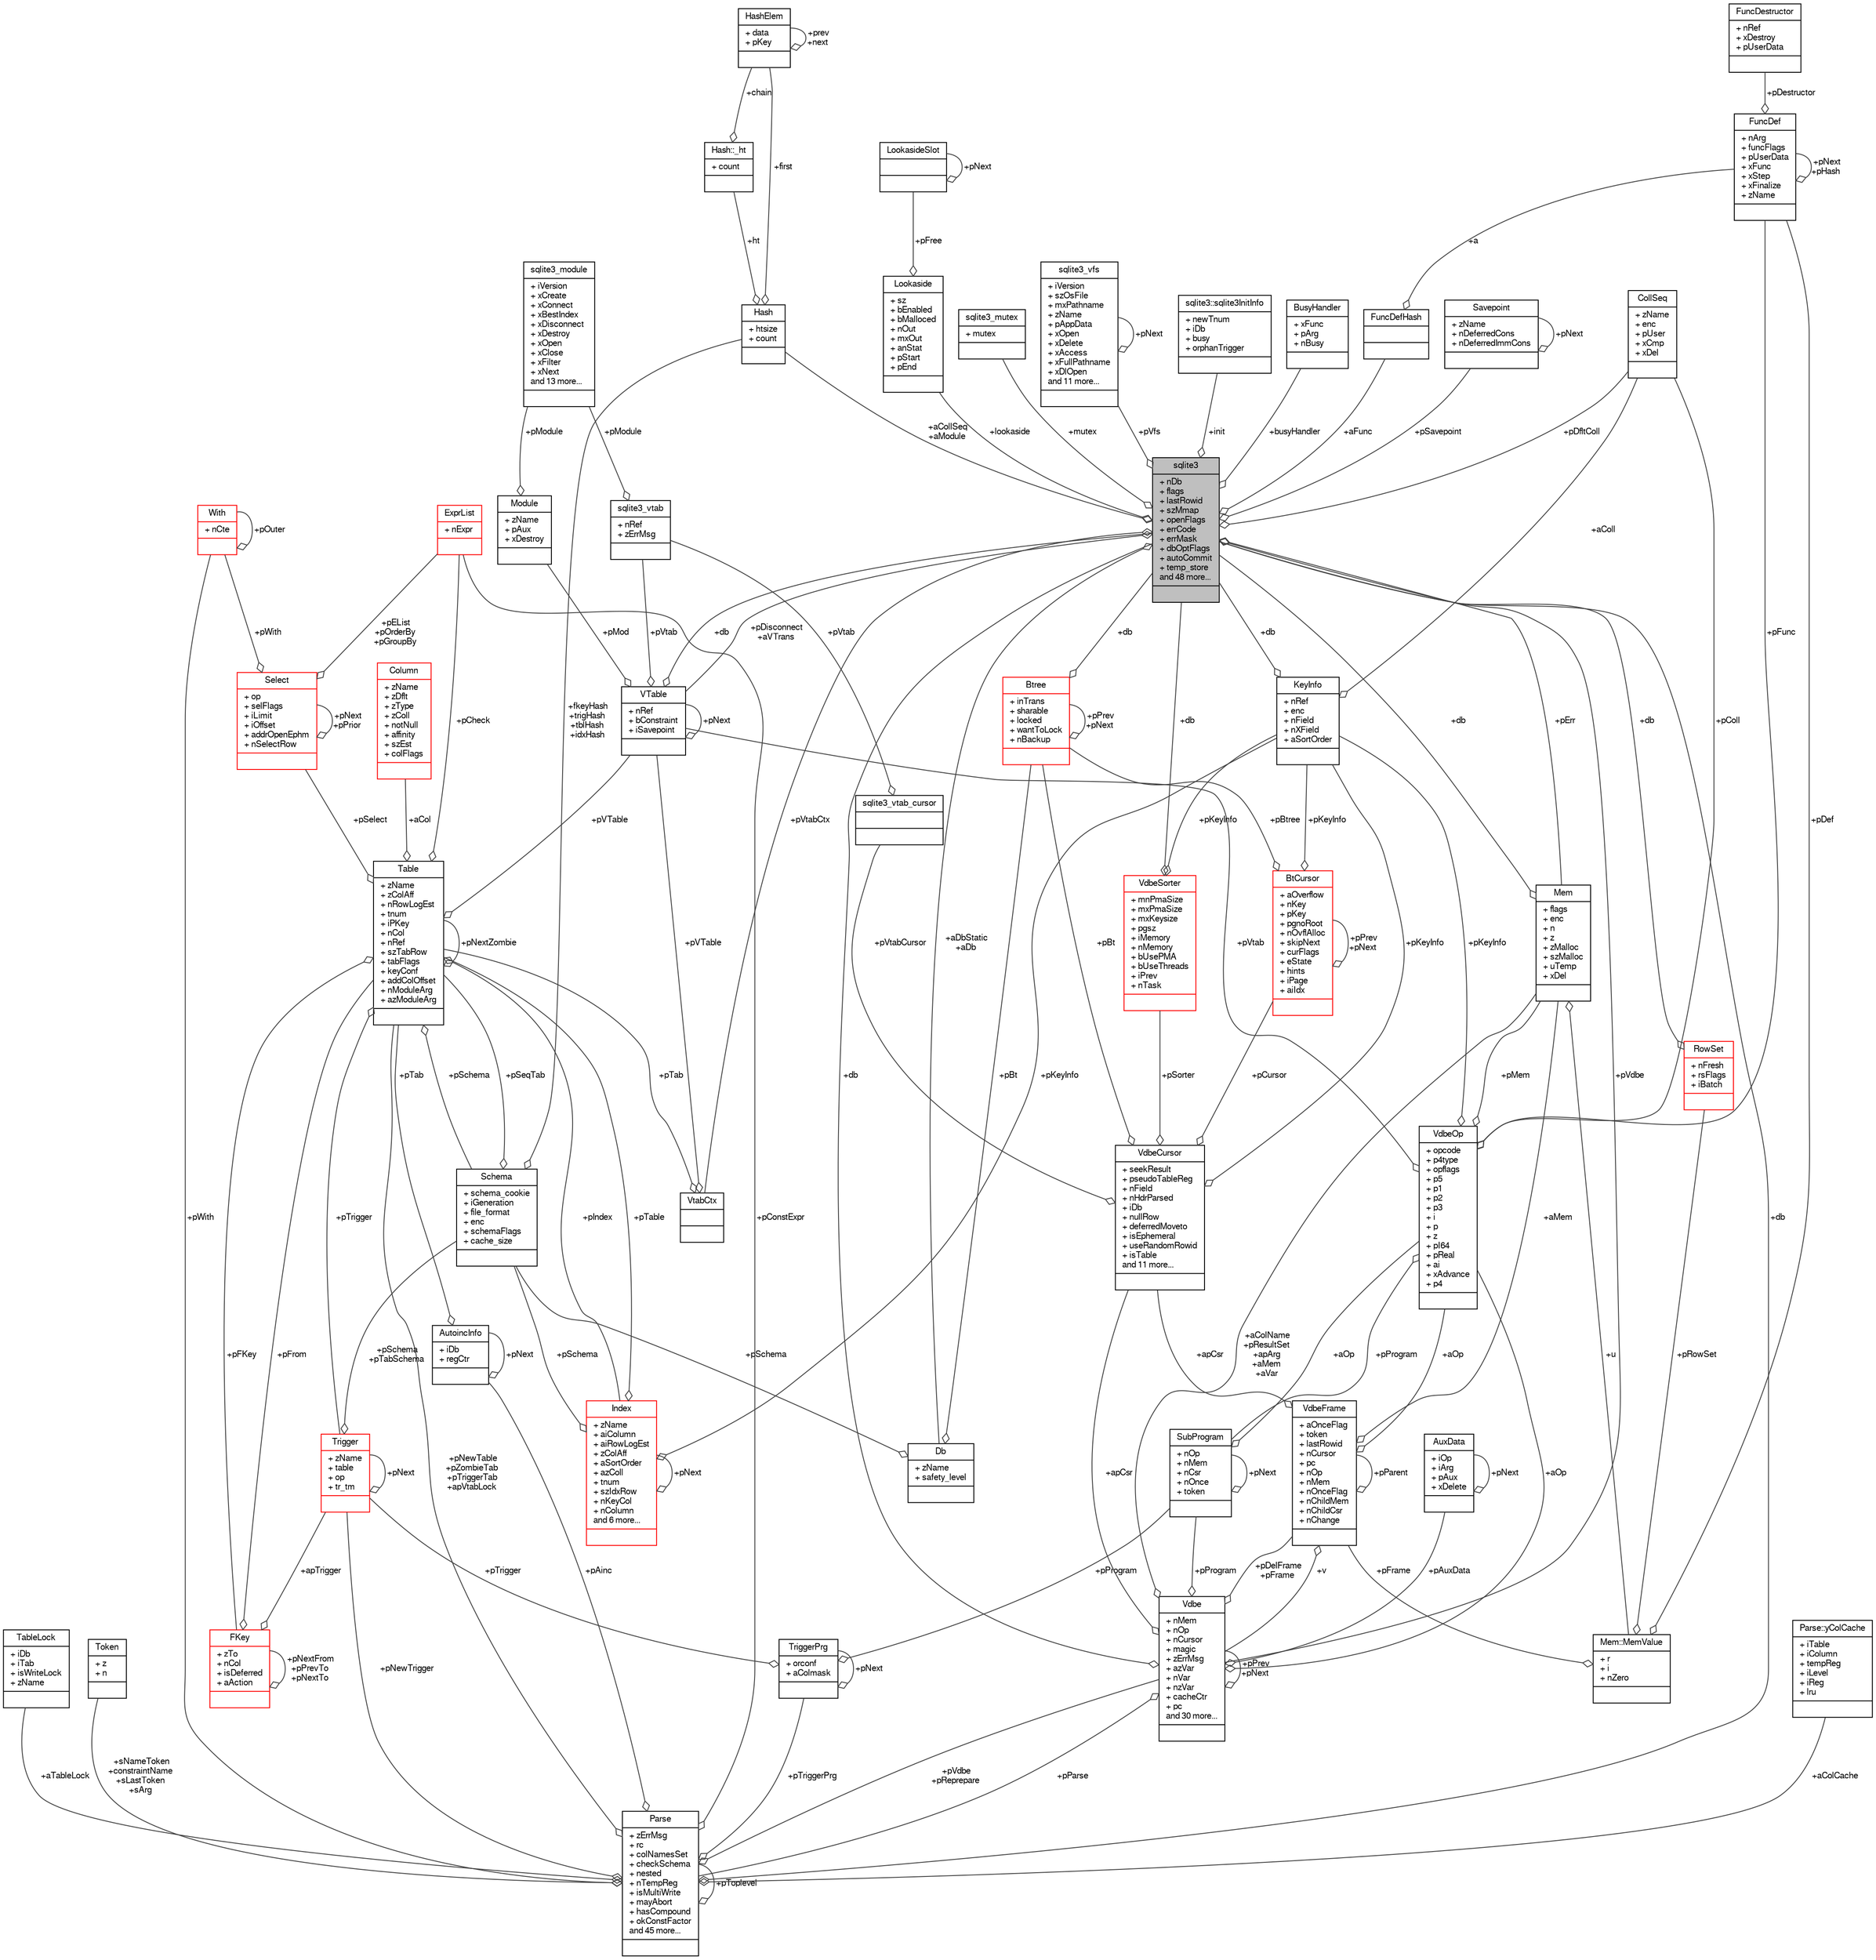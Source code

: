 digraph "sqlite3"
{
  edge [fontname="FreeSans",fontsize="10",labelfontname="FreeSans",labelfontsize="10"];
  node [fontname="FreeSans",fontsize="10",shape=record];
  Node1 [label="{sqlite3\n|+ nDb\l+ flags\l+ lastRowid\l+ szMmap\l+ openFlags\l+ errCode\l+ errMask\l+ dbOptFlags\l+ autoCommit\l+ temp_store\land 48 more...\l|}",height=0.2,width=0.4,color="black", fillcolor="grey75", style="filled", fontcolor="black"];
  Node2 -> Node1 [color="grey25",fontsize="10",style="solid",label=" +pErr" ,arrowhead="odiamond",fontname="FreeSans"];
  Node2 [label="{Mem\n|+ flags\l+ enc\l+ n\l+ z\l+ zMalloc\l+ szMalloc\l+ uTemp\l+ xDel\l|}",height=0.2,width=0.4,color="black", fillcolor="white", style="filled",URL="$structMem.html"];
  Node3 -> Node2 [color="grey25",fontsize="10",style="solid",label=" +u" ,arrowhead="odiamond",fontname="FreeSans"];
  Node3 [label="{Mem::MemValue\n|+ r\l+ i\l+ nZero\l|}",height=0.2,width=0.4,color="black", fillcolor="white", style="filled",URL="$unionMem_1_1MemValue.html"];
  Node4 -> Node3 [color="grey25",fontsize="10",style="solid",label=" +pFrame" ,arrowhead="odiamond",fontname="FreeSans"];
  Node4 [label="{VdbeFrame\n|+ aOnceFlag\l+ token\l+ lastRowid\l+ nCursor\l+ pc\l+ nOp\l+ nMem\l+ nOnceFlag\l+ nChildMem\l+ nChildCsr\l+ nChange\l|}",height=0.2,width=0.4,color="black", fillcolor="white", style="filled",URL="$structVdbeFrame.html"];
  Node2 -> Node4 [color="grey25",fontsize="10",style="solid",label=" +aMem" ,arrowhead="odiamond",fontname="FreeSans"];
  Node5 -> Node4 [color="grey25",fontsize="10",style="solid",label=" +v" ,arrowhead="odiamond",fontname="FreeSans"];
  Node5 [label="{Vdbe\n|+ nMem\l+ nOp\l+ nCursor\l+ magic\l+ zErrMsg\l+ azVar\l+ nVar\l+ nzVar\l+ cacheCtr\l+ pc\land 30 more...\l|}",height=0.2,width=0.4,color="black", fillcolor="white", style="filled",URL="$structVdbe.html"];
  Node5 -> Node5 [color="grey25",fontsize="10",style="solid",label=" +pPrev\n+pNext" ,arrowhead="odiamond",fontname="FreeSans"];
  Node2 -> Node5 [color="grey25",fontsize="10",style="solid",label=" +aColName\n+pResultSet\n+apArg\n+aMem\n+aVar" ,arrowhead="odiamond",fontname="FreeSans"];
  Node1 -> Node5 [color="grey25",fontsize="10",style="solid",label=" +db" ,arrowhead="odiamond",fontname="FreeSans"];
  Node4 -> Node5 [color="grey25",fontsize="10",style="solid",label=" +pDelFrame\n+pFrame" ,arrowhead="odiamond",fontname="FreeSans"];
  Node6 -> Node5 [color="grey25",fontsize="10",style="solid",label=" +pAuxData" ,arrowhead="odiamond",fontname="FreeSans"];
  Node6 [label="{AuxData\n|+ iOp\l+ iArg\l+ pAux\l+ xDelete\l|}",height=0.2,width=0.4,color="black", fillcolor="white", style="filled",URL="$structAuxData.html"];
  Node6 -> Node6 [color="grey25",fontsize="10",style="solid",label=" +pNext" ,arrowhead="odiamond",fontname="FreeSans"];
  Node7 -> Node5 [color="grey25",fontsize="10",style="solid",label=" +pProgram" ,arrowhead="odiamond",fontname="FreeSans"];
  Node7 [label="{SubProgram\n|+ nOp\l+ nMem\l+ nCsr\l+ nOnce\l+ token\l|}",height=0.2,width=0.4,color="black", fillcolor="white", style="filled",URL="$structSubProgram.html"];
  Node7 -> Node7 [color="grey25",fontsize="10",style="solid",label=" +pNext" ,arrowhead="odiamond",fontname="FreeSans"];
  Node8 -> Node7 [color="grey25",fontsize="10",style="solid",label=" +aOp" ,arrowhead="odiamond",fontname="FreeSans"];
  Node8 [label="{VdbeOp\n|+ opcode\l+ p4type\l+ opflags\l+ p5\l+ p1\l+ p2\l+ p3\l+ i\l+ p\l+ z\l+ pI64\l+ pReal\l+ ai\l+ xAdvance\l+ p4\l|}",height=0.2,width=0.4,color="black", fillcolor="white", style="filled",URL="$structVdbeOp.html"];
  Node2 -> Node8 [color="grey25",fontsize="10",style="solid",label=" +pMem" ,arrowhead="odiamond",fontname="FreeSans"];
  Node9 -> Node8 [color="grey25",fontsize="10",style="solid",label=" +pColl" ,arrowhead="odiamond",fontname="FreeSans"];
  Node9 [label="{CollSeq\n|+ zName\l+ enc\l+ pUser\l+ xCmp\l+ xDel\l|}",height=0.2,width=0.4,color="black", fillcolor="white", style="filled",URL="$structCollSeq.html"];
  Node10 -> Node8 [color="grey25",fontsize="10",style="solid",label=" +pVtab" ,arrowhead="odiamond",fontname="FreeSans"];
  Node10 [label="{VTable\n|+ nRef\l+ bConstraint\l+ iSavepoint\l|}",height=0.2,width=0.4,color="black", fillcolor="white", style="filled",URL="$structVTable.html"];
  Node1 -> Node10 [color="grey25",fontsize="10",style="solid",label=" +db" ,arrowhead="odiamond",fontname="FreeSans"];
  Node10 -> Node10 [color="grey25",fontsize="10",style="solid",label=" +pNext" ,arrowhead="odiamond",fontname="FreeSans"];
  Node11 -> Node10 [color="grey25",fontsize="10",style="solid",label=" +pMod" ,arrowhead="odiamond",fontname="FreeSans"];
  Node11 [label="{Module\n|+ zName\l+ pAux\l+ xDestroy\l|}",height=0.2,width=0.4,color="black", fillcolor="white", style="filled",URL="$structModule.html"];
  Node12 -> Node11 [color="grey25",fontsize="10",style="solid",label=" +pModule" ,arrowhead="odiamond",fontname="FreeSans"];
  Node12 [label="{sqlite3_module\n|+ iVersion\l+ xCreate\l+ xConnect\l+ xBestIndex\l+ xDisconnect\l+ xDestroy\l+ xOpen\l+ xClose\l+ xFilter\l+ xNext\land 13 more...\l|}",height=0.2,width=0.4,color="black", fillcolor="white", style="filled",URL="$structsqlite3__module.html"];
  Node13 -> Node10 [color="grey25",fontsize="10",style="solid",label=" +pVtab" ,arrowhead="odiamond",fontname="FreeSans"];
  Node13 [label="{sqlite3_vtab\n|+ nRef\l+ zErrMsg\l|}",height=0.2,width=0.4,color="black", fillcolor="white", style="filled",URL="$structsqlite3__vtab.html"];
  Node12 -> Node13 [color="grey25",fontsize="10",style="solid",label=" +pModule" ,arrowhead="odiamond",fontname="FreeSans"];
  Node7 -> Node8 [color="grey25",fontsize="10",style="solid",label=" +pProgram" ,arrowhead="odiamond",fontname="FreeSans"];
  Node14 -> Node8 [color="grey25",fontsize="10",style="solid",label=" +pKeyInfo" ,arrowhead="odiamond",fontname="FreeSans"];
  Node14 [label="{KeyInfo\n|+ nRef\l+ enc\l+ nField\l+ nXField\l+ aSortOrder\l|}",height=0.2,width=0.4,color="black", fillcolor="white", style="filled",URL="$structKeyInfo.html"];
  Node1 -> Node14 [color="grey25",fontsize="10",style="solid",label=" +db" ,arrowhead="odiamond",fontname="FreeSans"];
  Node9 -> Node14 [color="grey25",fontsize="10",style="solid",label=" +aColl" ,arrowhead="odiamond",fontname="FreeSans"];
  Node15 -> Node8 [color="grey25",fontsize="10",style="solid",label=" +pFunc" ,arrowhead="odiamond",fontname="FreeSans"];
  Node15 [label="{FuncDef\n|+ nArg\l+ funcFlags\l+ pUserData\l+ xFunc\l+ xStep\l+ xFinalize\l+ zName\l|}",height=0.2,width=0.4,color="black", fillcolor="white", style="filled",URL="$structFuncDef.html"];
  Node16 -> Node15 [color="grey25",fontsize="10",style="solid",label=" +pDestructor" ,arrowhead="odiamond",fontname="FreeSans"];
  Node16 [label="{FuncDestructor\n|+ nRef\l+ xDestroy\l+ pUserData\l|}",height=0.2,width=0.4,color="black", fillcolor="white", style="filled",URL="$structFuncDestructor.html"];
  Node15 -> Node15 [color="grey25",fontsize="10",style="solid",label=" +pNext\n+pHash" ,arrowhead="odiamond",fontname="FreeSans"];
  Node17 -> Node5 [color="grey25",fontsize="10",style="solid",label=" +apCsr" ,arrowhead="odiamond",fontname="FreeSans"];
  Node17 [label="{VdbeCursor\n|+ seekResult\l+ pseudoTableReg\l+ nField\l+ nHdrParsed\l+ iDb\l+ nullRow\l+ deferredMoveto\l+ isEphemeral\l+ useRandomRowid\l+ isTable\land 11 more...\l|}",height=0.2,width=0.4,color="black", fillcolor="white", style="filled",URL="$structVdbeCursor.html"];
  Node18 -> Node17 [color="grey25",fontsize="10",style="solid",label=" +pCursor" ,arrowhead="odiamond",fontname="FreeSans"];
  Node18 [label="{BtCursor\n|+ aOverflow\l+ nKey\l+ pKey\l+ pgnoRoot\l+ nOvflAlloc\l+ skipNext\l+ curFlags\l+ eState\l+ hints\l+ iPage\l+ aiIdx\l|}",height=0.2,width=0.4,color="red", fillcolor="white", style="filled",URL="$structBtCursor.html"];
  Node18 -> Node18 [color="grey25",fontsize="10",style="solid",label=" +pPrev\n+pNext" ,arrowhead="odiamond",fontname="FreeSans"];
  Node14 -> Node18 [color="grey25",fontsize="10",style="solid",label=" +pKeyInfo" ,arrowhead="odiamond",fontname="FreeSans"];
  Node24 -> Node18 [color="grey25",fontsize="10",style="solid",label=" +pBtree" ,arrowhead="odiamond",fontname="FreeSans"];
  Node24 [label="{Btree\n|+ inTrans\l+ sharable\l+ locked\l+ wantToLock\l+ nBackup\l|}",height=0.2,width=0.4,color="red", fillcolor="white", style="filled",URL="$structBtree.html"];
  Node1 -> Node24 [color="grey25",fontsize="10",style="solid",label=" +db" ,arrowhead="odiamond",fontname="FreeSans"];
  Node24 -> Node24 [color="grey25",fontsize="10",style="solid",label=" +pPrev\n+pNext" ,arrowhead="odiamond",fontname="FreeSans"];
  Node37 -> Node17 [color="grey25",fontsize="10",style="solid",label=" +pVtabCursor" ,arrowhead="odiamond",fontname="FreeSans"];
  Node37 [label="{sqlite3_vtab_cursor\n||}",height=0.2,width=0.4,color="black", fillcolor="white", style="filled",URL="$structsqlite3__vtab__cursor.html"];
  Node13 -> Node37 [color="grey25",fontsize="10",style="solid",label=" +pVtab" ,arrowhead="odiamond",fontname="FreeSans"];
  Node38 -> Node17 [color="grey25",fontsize="10",style="solid",label=" +pSorter" ,arrowhead="odiamond",fontname="FreeSans"];
  Node38 [label="{VdbeSorter\n|+ mnPmaSize\l+ mxPmaSize\l+ mxKeysize\l+ pgsz\l+ iMemory\l+ nMemory\l+ bUsePMA\l+ bUseThreads\l+ iPrev\l+ nTask\l|}",height=0.2,width=0.4,color="red", fillcolor="white", style="filled",URL="$structVdbeSorter.html"];
  Node1 -> Node38 [color="grey25",fontsize="10",style="solid",label=" +db" ,arrowhead="odiamond",fontname="FreeSans"];
  Node14 -> Node38 [color="grey25",fontsize="10",style="solid",label=" +pKeyInfo" ,arrowhead="odiamond",fontname="FreeSans"];
  Node14 -> Node17 [color="grey25",fontsize="10",style="solid",label=" +pKeyInfo" ,arrowhead="odiamond",fontname="FreeSans"];
  Node24 -> Node17 [color="grey25",fontsize="10",style="solid",label=" +pBt" ,arrowhead="odiamond",fontname="FreeSans"];
  Node48 -> Node5 [color="grey25",fontsize="10",style="solid",label=" +pParse" ,arrowhead="odiamond",fontname="FreeSans"];
  Node48 [label="{Parse\n|+ zErrMsg\l+ rc\l+ colNamesSet\l+ checkSchema\l+ nested\l+ nTempReg\l+ isMultiWrite\l+ mayAbort\l+ hasCompound\l+ okConstFactor\land 45 more...\l|}",height=0.2,width=0.4,color="black", fillcolor="white", style="filled",URL="$structParse.html"];
  Node5 -> Node48 [color="grey25",fontsize="10",style="solid",label=" +pVdbe\n+pReprepare" ,arrowhead="odiamond",fontname="FreeSans"];
  Node1 -> Node48 [color="grey25",fontsize="10",style="solid",label=" +db" ,arrowhead="odiamond",fontname="FreeSans"];
  Node49 -> Node48 [color="grey25",fontsize="10",style="solid",label=" +aTableLock" ,arrowhead="odiamond",fontname="FreeSans"];
  Node49 [label="{TableLock\n|+ iDb\l+ iTab\l+ isWriteLock\l+ zName\l|}",height=0.2,width=0.4,color="black", fillcolor="white", style="filled",URL="$structTableLock.html"];
  Node50 -> Node48 [color="grey25",fontsize="10",style="solid",label=" +sNameToken\n+constraintName\n+sLastToken\n+sArg" ,arrowhead="odiamond",fontname="FreeSans"];
  Node50 [label="{Token\n|+ z\l+ n\l|}",height=0.2,width=0.4,color="black", fillcolor="white", style="filled",URL="$structToken.html"];
  Node51 -> Node48 [color="grey25",fontsize="10",style="solid",label=" +pWith" ,arrowhead="odiamond",fontname="FreeSans"];
  Node51 [label="{With\n|+ nCte\l|}",height=0.2,width=0.4,color="red", fillcolor="white", style="filled",URL="$structWith.html"];
  Node51 -> Node51 [color="grey25",fontsize="10",style="solid",label=" +pOuter" ,arrowhead="odiamond",fontname="FreeSans"];
  Node75 -> Node48 [color="grey25",fontsize="10",style="solid",label=" +aColCache" ,arrowhead="odiamond",fontname="FreeSans"];
  Node75 [label="{Parse::yColCache\n|+ iTable\l+ iColumn\l+ tempReg\l+ iLevel\l+ iReg\l+ lru\l|}",height=0.2,width=0.4,color="black", fillcolor="white", style="filled",URL="$structParse_1_1yColCache.html"];
  Node57 -> Node48 [color="grey25",fontsize="10",style="solid",label=" +pNewTable\n+pZombieTab\n+pTriggerTab\n+apVtabLock" ,arrowhead="odiamond",fontname="FreeSans"];
  Node57 [label="{Table\n|+ zName\l+ zColAff\l+ nRowLogEst\l+ tnum\l+ iPKey\l+ nCol\l+ nRef\l+ szTabRow\l+ tabFlags\l+ keyConf\l+ addColOffset\l+ nModuleArg\l+ azModuleArg\l|}",height=0.2,width=0.4,color="black", fillcolor="white", style="filled",URL="$structTable.html"];
  Node58 -> Node57 [color="grey25",fontsize="10",style="solid",label=" +pSchema" ,arrowhead="odiamond",fontname="FreeSans"];
  Node58 [label="{Schema\n|+ schema_cookie\l+ iGeneration\l+ file_format\l+ enc\l+ schemaFlags\l+ cache_size\l|}",height=0.2,width=0.4,color="black", fillcolor="white", style="filled",URL="$structSchema.html"];
  Node57 -> Node58 [color="grey25",fontsize="10",style="solid",label=" +pSeqTab" ,arrowhead="odiamond",fontname="FreeSans"];
  Node59 -> Node58 [color="grey25",fontsize="10",style="solid",label=" +fkeyHash\n+trigHash\n+tblHash\n+idxHash" ,arrowhead="odiamond",fontname="FreeSans"];
  Node59 [label="{Hash\n|+ htsize\l+ count\l|}",height=0.2,width=0.4,color="black", fillcolor="white", style="filled",URL="$structHash.html"];
  Node60 -> Node59 [color="grey25",fontsize="10",style="solid",label=" +ht" ,arrowhead="odiamond",fontname="FreeSans"];
  Node60 [label="{Hash::_ht\n|+ count\l|}",height=0.2,width=0.4,color="black", fillcolor="white", style="filled",URL="$structHash_1_1__ht.html"];
  Node61 -> Node60 [color="grey25",fontsize="10",style="solid",label=" +chain" ,arrowhead="odiamond",fontname="FreeSans"];
  Node61 [label="{HashElem\n|+ data\l+ pKey\l|}",height=0.2,width=0.4,color="black", fillcolor="white", style="filled",URL="$structHashElem.html"];
  Node61 -> Node61 [color="grey25",fontsize="10",style="solid",label=" +prev\n+next" ,arrowhead="odiamond",fontname="FreeSans"];
  Node61 -> Node59 [color="grey25",fontsize="10",style="solid",label=" +first" ,arrowhead="odiamond",fontname="FreeSans"];
  Node62 -> Node57 [color="grey25",fontsize="10",style="solid",label=" +aCol" ,arrowhead="odiamond",fontname="FreeSans"];
  Node62 [label="{Column\n|+ zName\l+ zDflt\l+ zType\l+ zColl\l+ notNull\l+ affinity\l+ szEst\l+ colFlags\l|}",height=0.2,width=0.4,color="red", fillcolor="white", style="filled",URL="$structColumn.html"];
  Node63 -> Node57 [color="grey25",fontsize="10",style="solid",label=" +pFKey" ,arrowhead="odiamond",fontname="FreeSans"];
  Node63 [label="{FKey\n|+ zTo\l+ nCol\l+ isDeferred\l+ aAction\l|}",height=0.2,width=0.4,color="red", fillcolor="white", style="filled",URL="$structFKey.html"];
  Node63 -> Node63 [color="grey25",fontsize="10",style="solid",label=" +pNextFrom\n+pPrevTo\n+pNextTo" ,arrowhead="odiamond",fontname="FreeSans"];
  Node57 -> Node63 [color="grey25",fontsize="10",style="solid",label=" +pFrom" ,arrowhead="odiamond",fontname="FreeSans"];
  Node65 -> Node63 [color="grey25",fontsize="10",style="solid",label=" +apTrigger" ,arrowhead="odiamond",fontname="FreeSans"];
  Node65 [label="{Trigger\n|+ zName\l+ table\l+ op\l+ tr_tm\l|}",height=0.2,width=0.4,color="red", fillcolor="white", style="filled",URL="$structTrigger.html"];
  Node58 -> Node65 [color="grey25",fontsize="10",style="solid",label=" +pSchema\n+pTabSchema" ,arrowhead="odiamond",fontname="FreeSans"];
  Node65 -> Node65 [color="grey25",fontsize="10",style="solid",label=" +pNext" ,arrowhead="odiamond",fontname="FreeSans"];
  Node10 -> Node57 [color="grey25",fontsize="10",style="solid",label=" +pVTable" ,arrowhead="odiamond",fontname="FreeSans"];
  Node57 -> Node57 [color="grey25",fontsize="10",style="solid",label=" +pNextZombie" ,arrowhead="odiamond",fontname="FreeSans"];
  Node65 -> Node57 [color="grey25",fontsize="10",style="solid",label=" +pTrigger" ,arrowhead="odiamond",fontname="FreeSans"];
  Node53 -> Node57 [color="grey25",fontsize="10",style="solid",label=" +pSelect" ,arrowhead="odiamond",fontname="FreeSans"];
  Node53 [label="{Select\n|+ op\l+ selFlags\l+ iLimit\l+ iOffset\l+ addrOpenEphm\l+ nSelectRow\l|}",height=0.2,width=0.4,color="red", fillcolor="white", style="filled",URL="$structSelect.html"];
  Node51 -> Node53 [color="grey25",fontsize="10",style="solid",label=" +pWith" ,arrowhead="odiamond",fontname="FreeSans"];
  Node53 -> Node53 [color="grey25",fontsize="10",style="solid",label=" +pNext\n+pPrior" ,arrowhead="odiamond",fontname="FreeSans"];
  Node69 -> Node53 [color="grey25",fontsize="10",style="solid",label=" +pEList\n+pOrderBy\n+pGroupBy" ,arrowhead="odiamond",fontname="FreeSans"];
  Node69 [label="{ExprList\n|+ nExpr\l|}",height=0.2,width=0.4,color="red", fillcolor="white", style="filled",URL="$structExprList.html"];
  Node69 -> Node57 [color="grey25",fontsize="10",style="solid",label=" +pCheck" ,arrowhead="odiamond",fontname="FreeSans"];
  Node71 -> Node57 [color="grey25",fontsize="10",style="solid",label=" +pIndex" ,arrowhead="odiamond",fontname="FreeSans"];
  Node71 [label="{Index\n|+ zName\l+ aiColumn\l+ aiRowLogEst\l+ zColAff\l+ aSortOrder\l+ azColl\l+ tnum\l+ szIdxRow\l+ nKeyCol\l+ nColumn\land 6 more...\l|}",height=0.2,width=0.4,color="red", fillcolor="white", style="filled",URL="$structIndex.html"];
  Node58 -> Node71 [color="grey25",fontsize="10",style="solid",label=" +pSchema" ,arrowhead="odiamond",fontname="FreeSans"];
  Node57 -> Node71 [color="grey25",fontsize="10",style="solid",label=" +pTable" ,arrowhead="odiamond",fontname="FreeSans"];
  Node14 -> Node71 [color="grey25",fontsize="10",style="solid",label=" +pKeyInfo" ,arrowhead="odiamond",fontname="FreeSans"];
  Node71 -> Node71 [color="grey25",fontsize="10",style="solid",label=" +pNext" ,arrowhead="odiamond",fontname="FreeSans"];
  Node65 -> Node48 [color="grey25",fontsize="10",style="solid",label=" +pNewTrigger" ,arrowhead="odiamond",fontname="FreeSans"];
  Node76 -> Node48 [color="grey25",fontsize="10",style="solid",label=" +pTriggerPrg" ,arrowhead="odiamond",fontname="FreeSans"];
  Node76 [label="{TriggerPrg\n|+ orconf\l+ aColmask\l|}",height=0.2,width=0.4,color="black", fillcolor="white", style="filled",URL="$structTriggerPrg.html"];
  Node7 -> Node76 [color="grey25",fontsize="10",style="solid",label=" +pProgram" ,arrowhead="odiamond",fontname="FreeSans"];
  Node65 -> Node76 [color="grey25",fontsize="10",style="solid",label=" +pTrigger" ,arrowhead="odiamond",fontname="FreeSans"];
  Node76 -> Node76 [color="grey25",fontsize="10",style="solid",label=" +pNext" ,arrowhead="odiamond",fontname="FreeSans"];
  Node77 -> Node48 [color="grey25",fontsize="10",style="solid",label=" +pAinc" ,arrowhead="odiamond",fontname="FreeSans"];
  Node77 [label="{AutoincInfo\n|+ iDb\l+ regCtr\l|}",height=0.2,width=0.4,color="black", fillcolor="white", style="filled",URL="$structAutoincInfo.html"];
  Node57 -> Node77 [color="grey25",fontsize="10",style="solid",label=" +pTab" ,arrowhead="odiamond",fontname="FreeSans"];
  Node77 -> Node77 [color="grey25",fontsize="10",style="solid",label=" +pNext" ,arrowhead="odiamond",fontname="FreeSans"];
  Node69 -> Node48 [color="grey25",fontsize="10",style="solid",label=" +pConstExpr" ,arrowhead="odiamond",fontname="FreeSans"];
  Node48 -> Node48 [color="grey25",fontsize="10",style="solid",label=" +pToplevel" ,arrowhead="odiamond",fontname="FreeSans"];
  Node8 -> Node5 [color="grey25",fontsize="10",style="solid",label=" +aOp" ,arrowhead="odiamond",fontname="FreeSans"];
  Node4 -> Node4 [color="grey25",fontsize="10",style="solid",label=" +pParent" ,arrowhead="odiamond",fontname="FreeSans"];
  Node17 -> Node4 [color="grey25",fontsize="10",style="solid",label=" +apCsr" ,arrowhead="odiamond",fontname="FreeSans"];
  Node8 -> Node4 [color="grey25",fontsize="10",style="solid",label=" +aOp" ,arrowhead="odiamond",fontname="FreeSans"];
  Node78 -> Node3 [color="grey25",fontsize="10",style="solid",label=" +pRowSet" ,arrowhead="odiamond",fontname="FreeSans"];
  Node78 [label="{RowSet\n|+ nFresh\l+ rsFlags\l+ iBatch\l|}",height=0.2,width=0.4,color="red", fillcolor="white", style="filled",URL="$structRowSet.html"];
  Node1 -> Node78 [color="grey25",fontsize="10",style="solid",label=" +db" ,arrowhead="odiamond",fontname="FreeSans"];
  Node15 -> Node3 [color="grey25",fontsize="10",style="solid",label=" +pDef" ,arrowhead="odiamond",fontname="FreeSans"];
  Node1 -> Node2 [color="grey25",fontsize="10",style="solid",label=" +db" ,arrowhead="odiamond",fontname="FreeSans"];
  Node5 -> Node1 [color="grey25",fontsize="10",style="solid",label=" +pVdbe" ,arrowhead="odiamond",fontname="FreeSans"];
  Node81 -> Node1 [color="grey25",fontsize="10",style="solid",label=" +pSavepoint" ,arrowhead="odiamond",fontname="FreeSans"];
  Node81 [label="{Savepoint\n|+ zName\l+ nDeferredCons\l+ nDeferredImmCons\l|}",height=0.2,width=0.4,color="black", fillcolor="white", style="filled",URL="$structSavepoint.html"];
  Node81 -> Node81 [color="grey25",fontsize="10",style="solid",label=" +pNext" ,arrowhead="odiamond",fontname="FreeSans"];
  Node82 -> Node1 [color="grey25",fontsize="10",style="solid",label=" +aFunc" ,arrowhead="odiamond",fontname="FreeSans"];
  Node82 [label="{FuncDefHash\n||}",height=0.2,width=0.4,color="black", fillcolor="white", style="filled",URL="$structFuncDefHash.html"];
  Node15 -> Node82 [color="grey25",fontsize="10",style="solid",label=" +a" ,arrowhead="odiamond",fontname="FreeSans"];
  Node83 -> Node1 [color="grey25",fontsize="10",style="solid",label=" +lookaside" ,arrowhead="odiamond",fontname="FreeSans"];
  Node83 [label="{Lookaside\n|+ sz\l+ bEnabled\l+ bMalloced\l+ nOut\l+ mxOut\l+ anStat\l+ pStart\l+ pEnd\l|}",height=0.2,width=0.4,color="black", fillcolor="white", style="filled",URL="$structLookaside.html"];
  Node84 -> Node83 [color="grey25",fontsize="10",style="solid",label=" +pFree" ,arrowhead="odiamond",fontname="FreeSans"];
  Node84 [label="{LookasideSlot\n||}",height=0.2,width=0.4,color="black", fillcolor="white", style="filled",URL="$structLookasideSlot.html"];
  Node84 -> Node84 [color="grey25",fontsize="10",style="solid",label=" +pNext" ,arrowhead="odiamond",fontname="FreeSans"];
  Node22 -> Node1 [color="grey25",fontsize="10",style="solid",label=" +mutex" ,arrowhead="odiamond",fontname="FreeSans"];
  Node22 [label="{sqlite3_mutex\n|+ mutex\l|}",height=0.2,width=0.4,color="black", fillcolor="white", style="filled",URL="$structsqlite3__mutex.html"];
  Node33 -> Node1 [color="grey25",fontsize="10",style="solid",label=" +pVfs" ,arrowhead="odiamond",fontname="FreeSans"];
  Node33 [label="{sqlite3_vfs\n|+ iVersion\l+ szOsFile\l+ mxPathname\l+ zName\l+ pAppData\l+ xOpen\l+ xDelete\l+ xAccess\l+ xFullPathname\l+ xDlOpen\land 11 more...\l|}",height=0.2,width=0.4,color="black", fillcolor="white", style="filled",URL="$structsqlite3__vfs.html"];
  Node33 -> Node33 [color="grey25",fontsize="10",style="solid",label=" +pNext" ,arrowhead="odiamond",fontname="FreeSans"];
  Node85 -> Node1 [color="grey25",fontsize="10",style="solid",label=" +init" ,arrowhead="odiamond",fontname="FreeSans"];
  Node85 [label="{sqlite3::sqlite3InitInfo\n|+ newTnum\l+ iDb\l+ busy\l+ orphanTrigger\l|}",height=0.2,width=0.4,color="black", fillcolor="white", style="filled",URL="$structsqlite3_1_1sqlite3InitInfo.html"];
  Node86 -> Node1 [color="grey25",fontsize="10",style="solid",label=" +busyHandler" ,arrowhead="odiamond",fontname="FreeSans"];
  Node86 [label="{BusyHandler\n|+ xFunc\l+ pArg\l+ nBusy\l|}",height=0.2,width=0.4,color="black", fillcolor="white", style="filled",URL="$structBusyHandler.html"];
  Node87 -> Node1 [color="grey25",fontsize="10",style="solid",label=" +pVtabCtx" ,arrowhead="odiamond",fontname="FreeSans"];
  Node87 [label="{VtabCtx\n||}",height=0.2,width=0.4,color="black", fillcolor="white", style="filled",URL="$structVtabCtx.html"];
  Node10 -> Node87 [color="grey25",fontsize="10",style="solid",label=" +pVTable" ,arrowhead="odiamond",fontname="FreeSans"];
  Node57 -> Node87 [color="grey25",fontsize="10",style="solid",label=" +pTab" ,arrowhead="odiamond",fontname="FreeSans"];
  Node9 -> Node1 [color="grey25",fontsize="10",style="solid",label=" +pDfltColl" ,arrowhead="odiamond",fontname="FreeSans"];
  Node10 -> Node1 [color="grey25",fontsize="10",style="solid",label=" +pDisconnect\n+aVTrans" ,arrowhead="odiamond",fontname="FreeSans"];
  Node88 -> Node1 [color="grey25",fontsize="10",style="solid",label=" +aDbStatic\n+aDb" ,arrowhead="odiamond",fontname="FreeSans"];
  Node88 [label="{Db\n|+ zName\l+ safety_level\l|}",height=0.2,width=0.4,color="black", fillcolor="white", style="filled",URL="$structDb.html"];
  Node58 -> Node88 [color="grey25",fontsize="10",style="solid",label=" +pSchema" ,arrowhead="odiamond",fontname="FreeSans"];
  Node24 -> Node88 [color="grey25",fontsize="10",style="solid",label=" +pBt" ,arrowhead="odiamond",fontname="FreeSans"];
  Node59 -> Node1 [color="grey25",fontsize="10",style="solid",label=" +aCollSeq\n+aModule" ,arrowhead="odiamond",fontname="FreeSans"];
}

